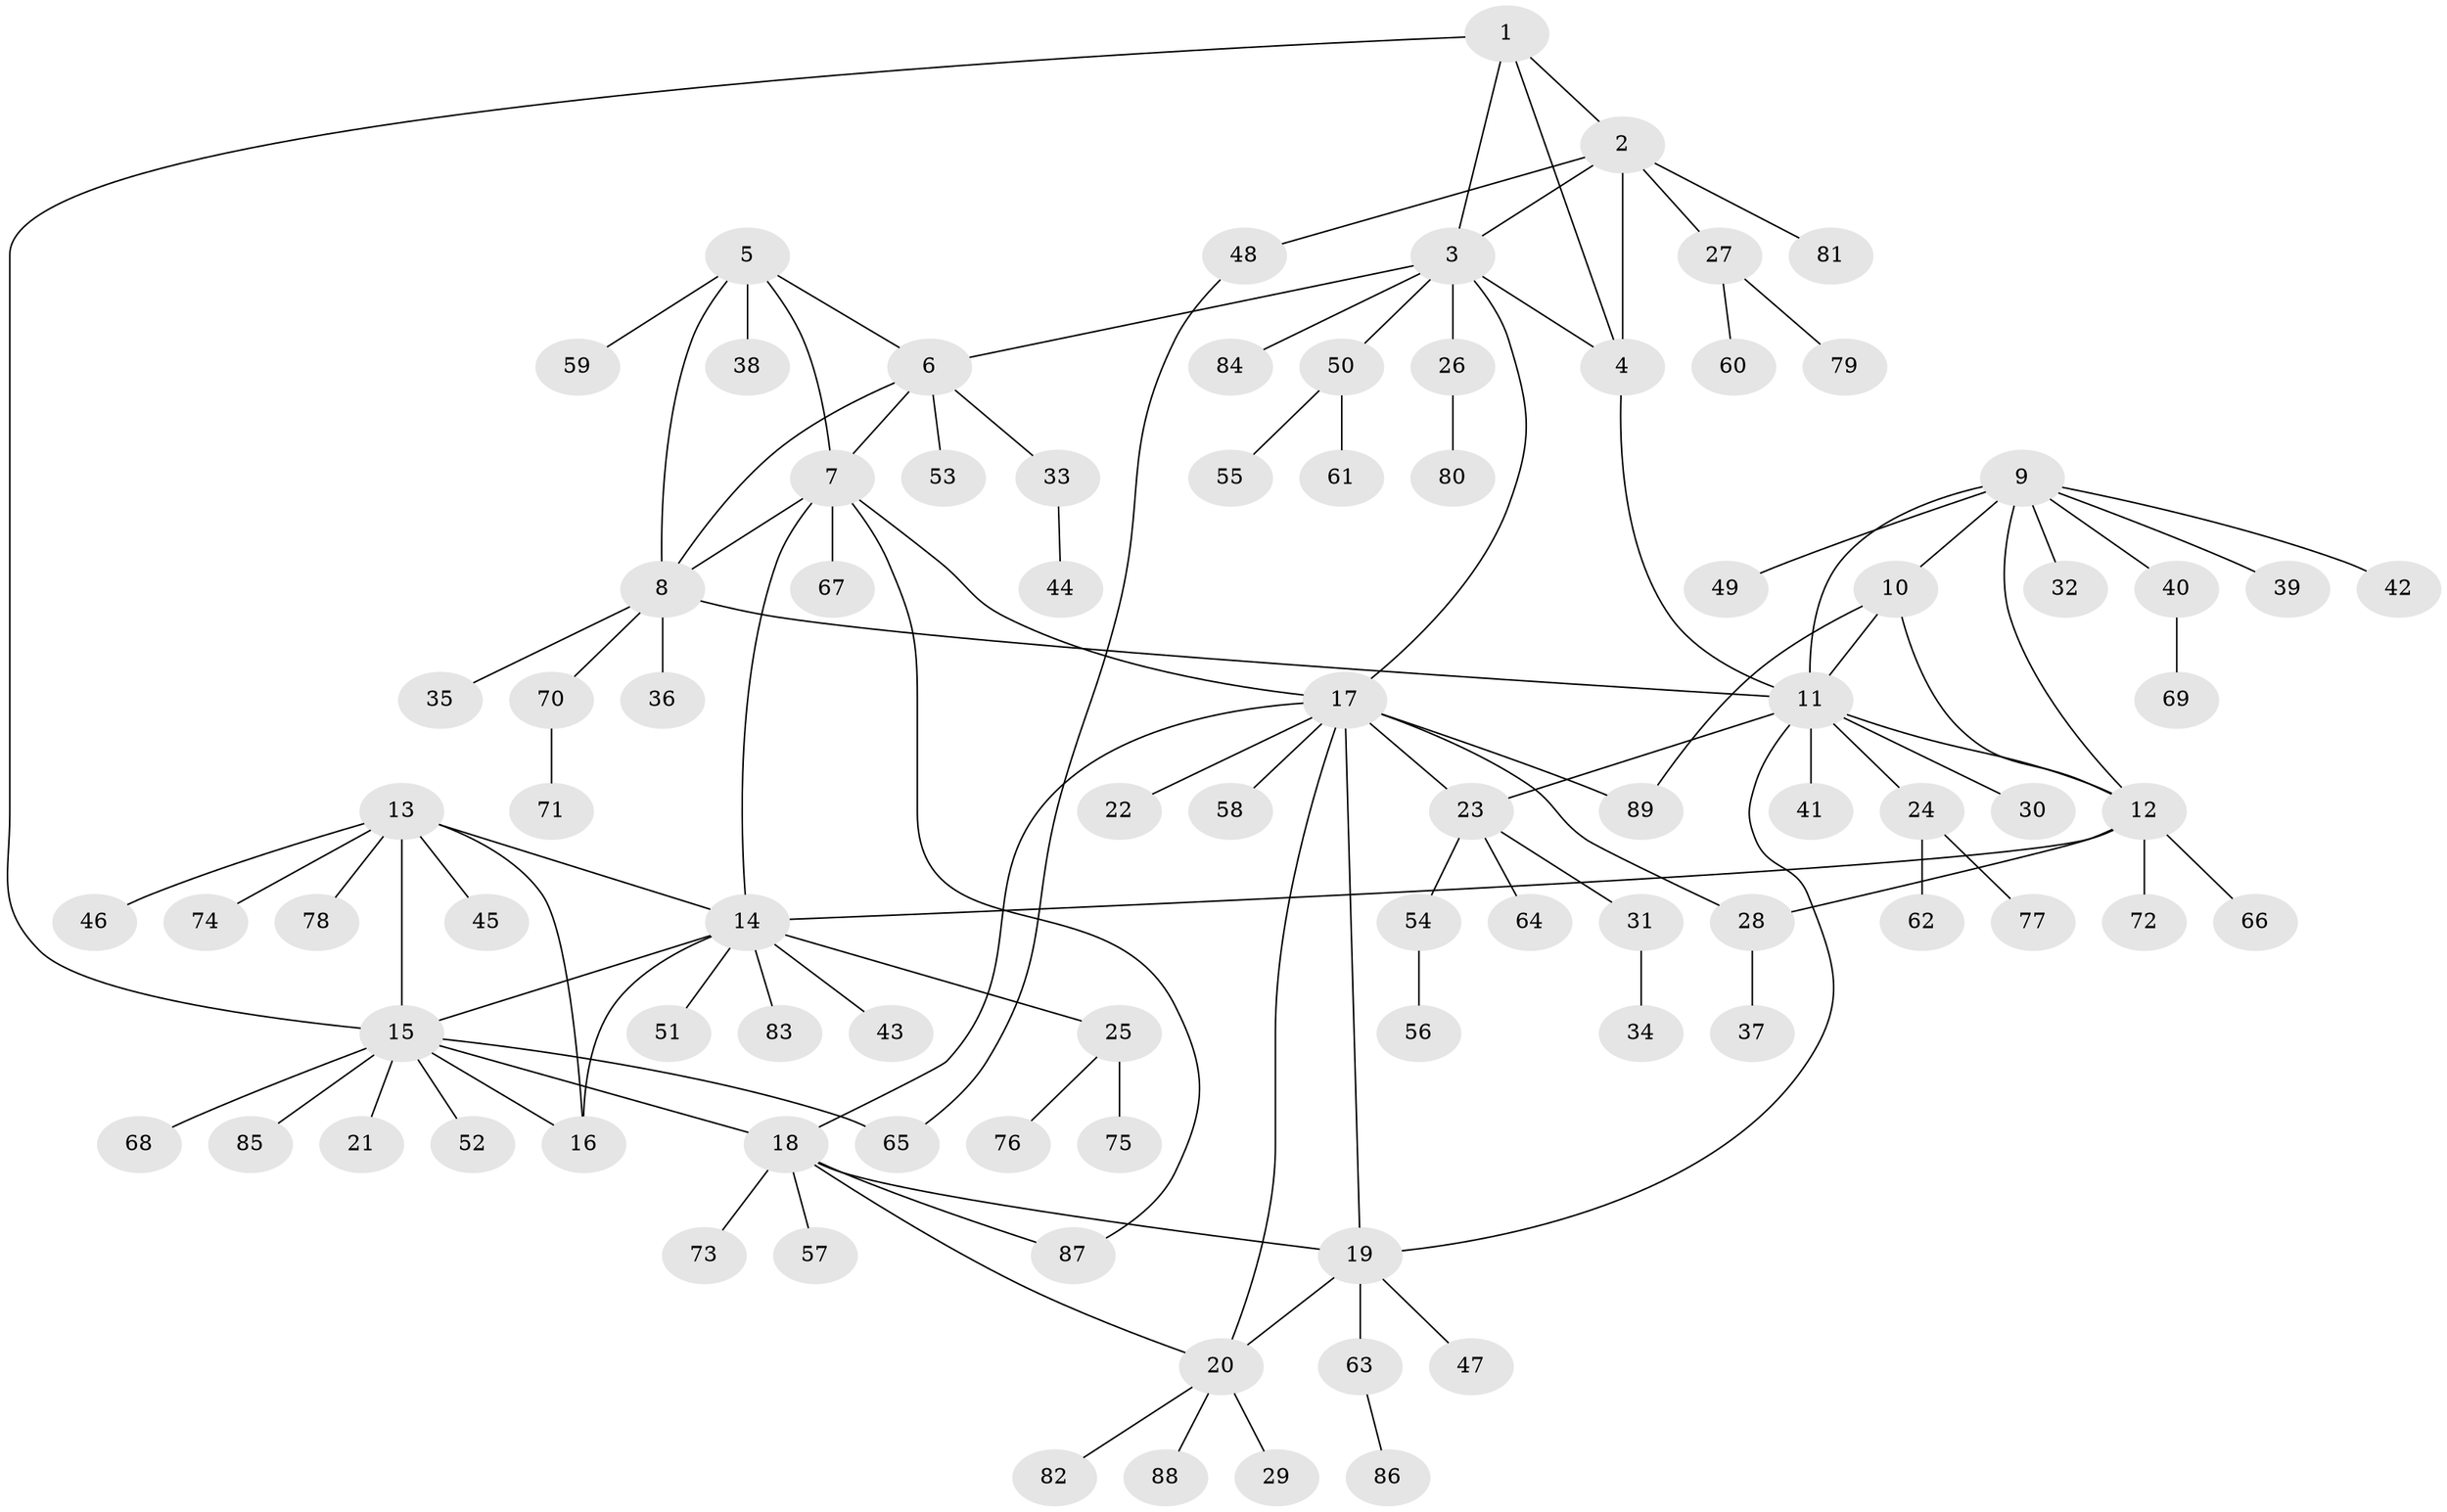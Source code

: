 // coarse degree distribution, {7: 0.10714285714285714, 5: 0.07142857142857142, 6: 0.07142857142857142, 4: 0.10714285714285714, 2: 0.21428571428571427, 8: 0.03571428571428571, 3: 0.07142857142857142, 1: 0.32142857142857145}
// Generated by graph-tools (version 1.1) at 2025/52/03/04/25 22:52:20]
// undirected, 89 vertices, 114 edges
graph export_dot {
  node [color=gray90,style=filled];
  1;
  2;
  3;
  4;
  5;
  6;
  7;
  8;
  9;
  10;
  11;
  12;
  13;
  14;
  15;
  16;
  17;
  18;
  19;
  20;
  21;
  22;
  23;
  24;
  25;
  26;
  27;
  28;
  29;
  30;
  31;
  32;
  33;
  34;
  35;
  36;
  37;
  38;
  39;
  40;
  41;
  42;
  43;
  44;
  45;
  46;
  47;
  48;
  49;
  50;
  51;
  52;
  53;
  54;
  55;
  56;
  57;
  58;
  59;
  60;
  61;
  62;
  63;
  64;
  65;
  66;
  67;
  68;
  69;
  70;
  71;
  72;
  73;
  74;
  75;
  76;
  77;
  78;
  79;
  80;
  81;
  82;
  83;
  84;
  85;
  86;
  87;
  88;
  89;
  1 -- 2;
  1 -- 3;
  1 -- 4;
  1 -- 15;
  2 -- 3;
  2 -- 4;
  2 -- 27;
  2 -- 48;
  2 -- 81;
  3 -- 4;
  3 -- 6;
  3 -- 17;
  3 -- 26;
  3 -- 50;
  3 -- 84;
  4 -- 11;
  5 -- 6;
  5 -- 7;
  5 -- 8;
  5 -- 38;
  5 -- 59;
  6 -- 7;
  6 -- 8;
  6 -- 33;
  6 -- 53;
  7 -- 8;
  7 -- 14;
  7 -- 17;
  7 -- 67;
  7 -- 87;
  8 -- 11;
  8 -- 35;
  8 -- 36;
  8 -- 70;
  9 -- 10;
  9 -- 11;
  9 -- 12;
  9 -- 32;
  9 -- 39;
  9 -- 40;
  9 -- 42;
  9 -- 49;
  10 -- 11;
  10 -- 12;
  10 -- 89;
  11 -- 12;
  11 -- 19;
  11 -- 23;
  11 -- 24;
  11 -- 30;
  11 -- 41;
  12 -- 14;
  12 -- 28;
  12 -- 66;
  12 -- 72;
  13 -- 14;
  13 -- 15;
  13 -- 16;
  13 -- 45;
  13 -- 46;
  13 -- 74;
  13 -- 78;
  14 -- 15;
  14 -- 16;
  14 -- 25;
  14 -- 43;
  14 -- 51;
  14 -- 83;
  15 -- 16;
  15 -- 18;
  15 -- 21;
  15 -- 52;
  15 -- 65;
  15 -- 68;
  15 -- 85;
  17 -- 18;
  17 -- 19;
  17 -- 20;
  17 -- 22;
  17 -- 23;
  17 -- 28;
  17 -- 58;
  17 -- 89;
  18 -- 19;
  18 -- 20;
  18 -- 57;
  18 -- 73;
  18 -- 87;
  19 -- 20;
  19 -- 47;
  19 -- 63;
  20 -- 29;
  20 -- 82;
  20 -- 88;
  23 -- 31;
  23 -- 54;
  23 -- 64;
  24 -- 62;
  24 -- 77;
  25 -- 75;
  25 -- 76;
  26 -- 80;
  27 -- 60;
  27 -- 79;
  28 -- 37;
  31 -- 34;
  33 -- 44;
  40 -- 69;
  48 -- 65;
  50 -- 55;
  50 -- 61;
  54 -- 56;
  63 -- 86;
  70 -- 71;
}

